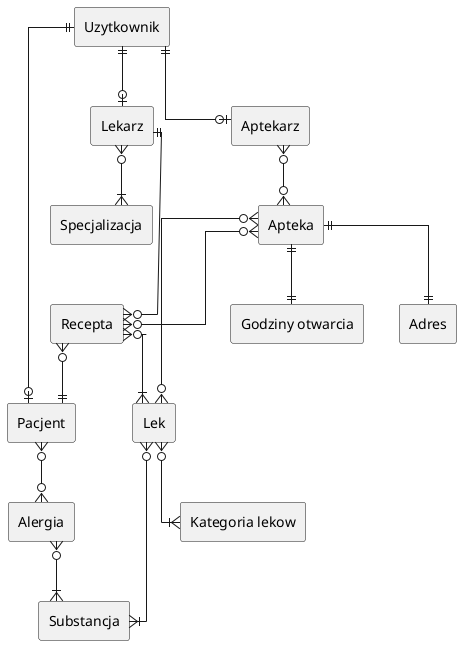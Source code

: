 @startuml diagram
skinparam linetype ortho

rectangle "Pacjent" as pacjent {
}

rectangle "Lekarz" as lekarz {
}

rectangle "Lek" as lek {
}

rectangle "Substancja" as substancja {
}

rectangle "Apteka" as apteka {
}

rectangle "Aptekarz" as aptekarz {
}

rectangle "Specjalizacja" as specjalizacja {
}

rectangle "Recepta" as recepta {
}

rectangle "Alergia" as alergia {
}

rectangle "Dawkowanie" as substancja {
}

rectangle "Uzytkownik" as użytkownik {
}


rectangle "Godziny otwarcia" as godziny_otwarcia {
}

rectangle "Kategoria lekow" as kategoria_lekow {
}

rectangle "Adres" as adres {
}


apteka }o--o{ lek
użytkownik ||--o| pacjent
użytkownik ||--o| lekarz
użytkownik ||--o| aptekarz
apteka }o--o{ recepta
lekarz }o--|{ specjalizacja
pacjent }o--o{ alergia
lekarz ||--o{ recepta
recepta }o--|| pacjent
recepta }o--|{ lek
lek }o--|{ substancja
lek }o--|{ kategoria_lekow
apteka ||--|| adres
apteka ||--|| godziny_otwarcia
aptekarz }o--o{ apteka
alergia }o--|{ substancja


@enduml